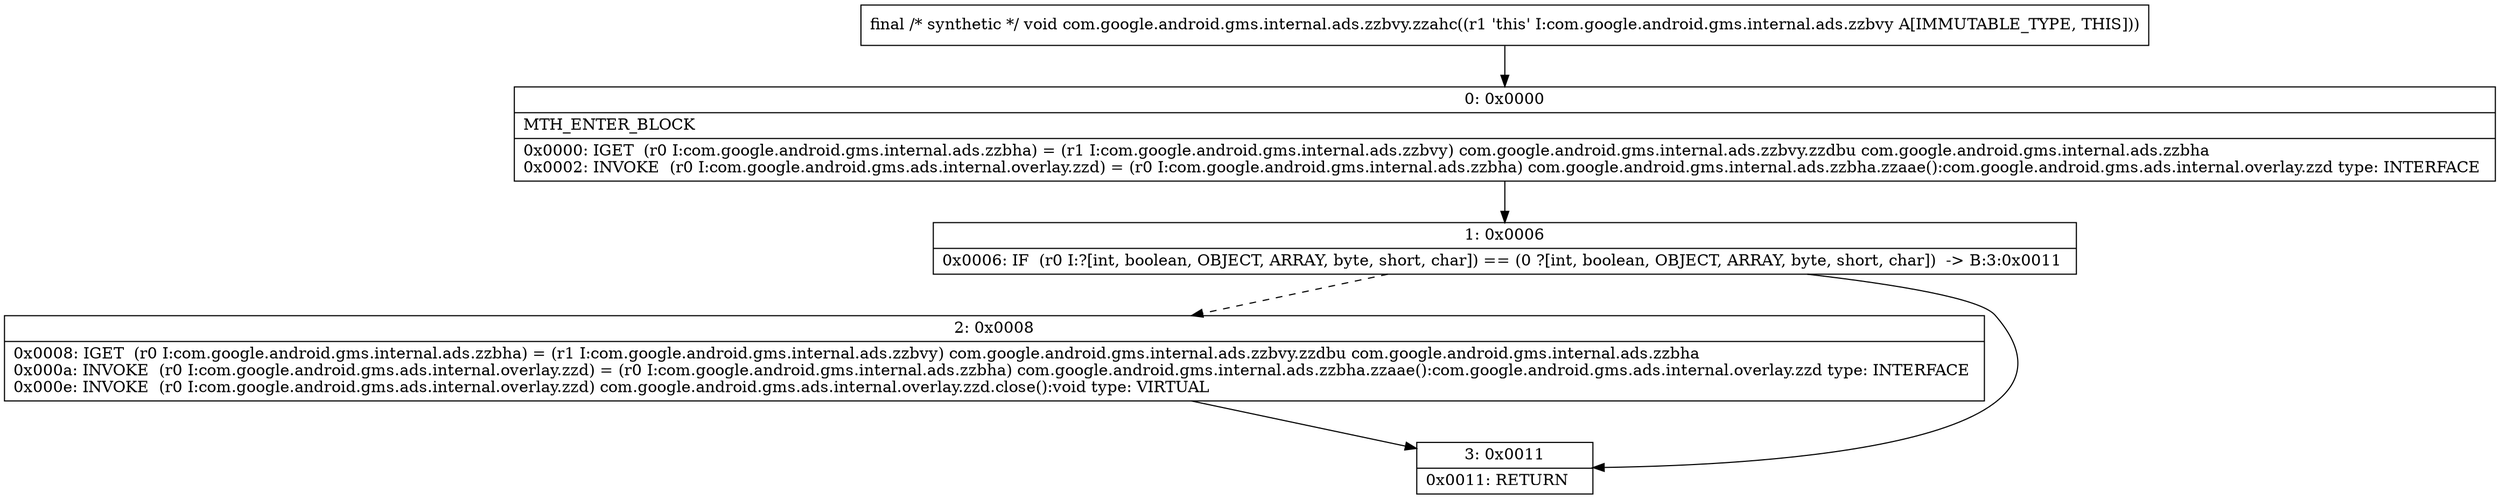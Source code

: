 digraph "CFG forcom.google.android.gms.internal.ads.zzbvy.zzahc()V" {
Node_0 [shape=record,label="{0\:\ 0x0000|MTH_ENTER_BLOCK\l|0x0000: IGET  (r0 I:com.google.android.gms.internal.ads.zzbha) = (r1 I:com.google.android.gms.internal.ads.zzbvy) com.google.android.gms.internal.ads.zzbvy.zzdbu com.google.android.gms.internal.ads.zzbha \l0x0002: INVOKE  (r0 I:com.google.android.gms.ads.internal.overlay.zzd) = (r0 I:com.google.android.gms.internal.ads.zzbha) com.google.android.gms.internal.ads.zzbha.zzaae():com.google.android.gms.ads.internal.overlay.zzd type: INTERFACE \l}"];
Node_1 [shape=record,label="{1\:\ 0x0006|0x0006: IF  (r0 I:?[int, boolean, OBJECT, ARRAY, byte, short, char]) == (0 ?[int, boolean, OBJECT, ARRAY, byte, short, char])  \-\> B:3:0x0011 \l}"];
Node_2 [shape=record,label="{2\:\ 0x0008|0x0008: IGET  (r0 I:com.google.android.gms.internal.ads.zzbha) = (r1 I:com.google.android.gms.internal.ads.zzbvy) com.google.android.gms.internal.ads.zzbvy.zzdbu com.google.android.gms.internal.ads.zzbha \l0x000a: INVOKE  (r0 I:com.google.android.gms.ads.internal.overlay.zzd) = (r0 I:com.google.android.gms.internal.ads.zzbha) com.google.android.gms.internal.ads.zzbha.zzaae():com.google.android.gms.ads.internal.overlay.zzd type: INTERFACE \l0x000e: INVOKE  (r0 I:com.google.android.gms.ads.internal.overlay.zzd) com.google.android.gms.ads.internal.overlay.zzd.close():void type: VIRTUAL \l}"];
Node_3 [shape=record,label="{3\:\ 0x0011|0x0011: RETURN   \l}"];
MethodNode[shape=record,label="{final \/* synthetic *\/ void com.google.android.gms.internal.ads.zzbvy.zzahc((r1 'this' I:com.google.android.gms.internal.ads.zzbvy A[IMMUTABLE_TYPE, THIS])) }"];
MethodNode -> Node_0;
Node_0 -> Node_1;
Node_1 -> Node_2[style=dashed];
Node_1 -> Node_3;
Node_2 -> Node_3;
}

